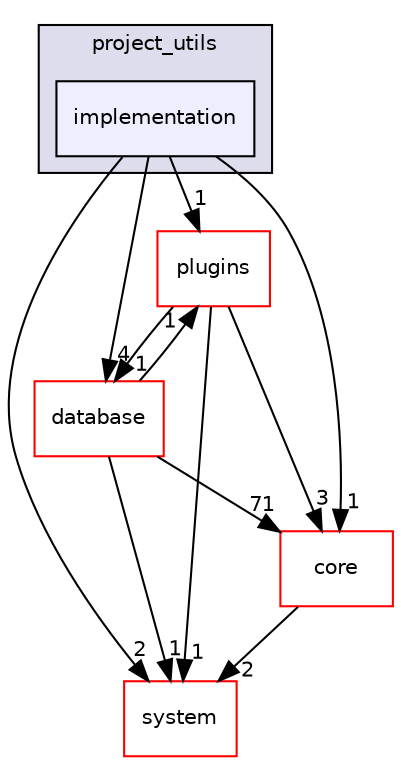 digraph "src/project_utils/implementation" {
  compound=true
  node [ fontsize="10", fontname="Helvetica"];
  edge [ labelfontsize="10", labelfontname="Helvetica"];
  subgraph clusterdir_54e6d718270be77f4d294dce82c1c152 {
    graph [ bgcolor="#ddddee", pencolor="black", label="project_utils" fontname="Helvetica", fontsize="10", URL="dir_54e6d718270be77f4d294dce82c1c152.html"]
  dir_f485d4c83346252b0333e6d465f16b44 [shape=box, label="implementation", style="filled", fillcolor="#eeeeff", pencolor="black", URL="dir_f485d4c83346252b0333e6d465f16b44.html"];
  }
  dir_7020b8b7abcceffa3f9f7a2d24718f16 [shape=box label="plugins" fillcolor="white" style="filled" color="red" URL="dir_7020b8b7abcceffa3f9f7a2d24718f16.html"];
  dir_803ee67260c130b45d29089798491ab2 [shape=box label="database" fillcolor="white" style="filled" color="red" URL="dir_803ee67260c130b45d29089798491ab2.html"];
  dir_aebb8dcc11953d78e620bbef0b9e2183 [shape=box label="core" fillcolor="white" style="filled" color="red" URL="dir_aebb8dcc11953d78e620bbef0b9e2183.html"];
  dir_d501334aeb1b78ad67cd3c72c37b1e87 [shape=box label="system" fillcolor="white" style="filled" color="red" URL="dir_d501334aeb1b78ad67cd3c72c37b1e87.html"];
  dir_f485d4c83346252b0333e6d465f16b44->dir_7020b8b7abcceffa3f9f7a2d24718f16 [headlabel="1", labeldistance=1.5 headhref="dir_000048_000045.html"];
  dir_f485d4c83346252b0333e6d465f16b44->dir_803ee67260c130b45d29089798491ab2 [headlabel="4", labeldistance=1.5 headhref="dir_000048_000010.html"];
  dir_f485d4c83346252b0333e6d465f16b44->dir_aebb8dcc11953d78e620bbef0b9e2183 [headlabel="1", labeldistance=1.5 headhref="dir_000048_000001.html"];
  dir_f485d4c83346252b0333e6d465f16b44->dir_d501334aeb1b78ad67cd3c72c37b1e87 [headlabel="2", labeldistance=1.5 headhref="dir_000048_000049.html"];
  dir_7020b8b7abcceffa3f9f7a2d24718f16->dir_803ee67260c130b45d29089798491ab2 [headlabel="1", labeldistance=1.5 headhref="dir_000045_000010.html"];
  dir_7020b8b7abcceffa3f9f7a2d24718f16->dir_aebb8dcc11953d78e620bbef0b9e2183 [headlabel="3", labeldistance=1.5 headhref="dir_000045_000001.html"];
  dir_7020b8b7abcceffa3f9f7a2d24718f16->dir_d501334aeb1b78ad67cd3c72c37b1e87 [headlabel="1", labeldistance=1.5 headhref="dir_000045_000049.html"];
  dir_aebb8dcc11953d78e620bbef0b9e2183->dir_d501334aeb1b78ad67cd3c72c37b1e87 [headlabel="2", labeldistance=1.5 headhref="dir_000001_000049.html"];
  dir_803ee67260c130b45d29089798491ab2->dir_aebb8dcc11953d78e620bbef0b9e2183 [headlabel="71", labeldistance=1.5 headhref="dir_000010_000001.html"];
  dir_803ee67260c130b45d29089798491ab2->dir_7020b8b7abcceffa3f9f7a2d24718f16 [headlabel="1", labeldistance=1.5 headhref="dir_000010_000045.html"];
  dir_803ee67260c130b45d29089798491ab2->dir_d501334aeb1b78ad67cd3c72c37b1e87 [headlabel="1", labeldistance=1.5 headhref="dir_000010_000049.html"];
}
